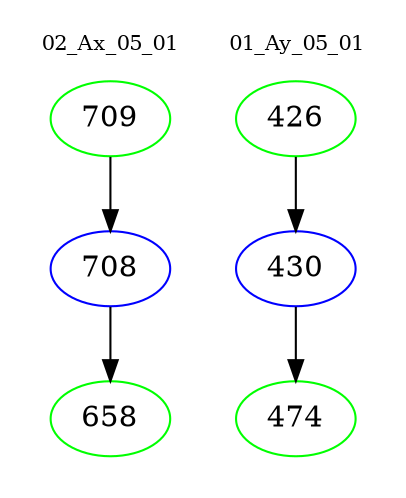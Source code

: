 digraph{
subgraph cluster_0 {
color = white
label = "02_Ax_05_01";
fontsize=10;
T0_709 [label="709", color="green"]
T0_709 -> T0_708 [color="black"]
T0_708 [label="708", color="blue"]
T0_708 -> T0_658 [color="black"]
T0_658 [label="658", color="green"]
}
subgraph cluster_1 {
color = white
label = "01_Ay_05_01";
fontsize=10;
T1_426 [label="426", color="green"]
T1_426 -> T1_430 [color="black"]
T1_430 [label="430", color="blue"]
T1_430 -> T1_474 [color="black"]
T1_474 [label="474", color="green"]
}
}

